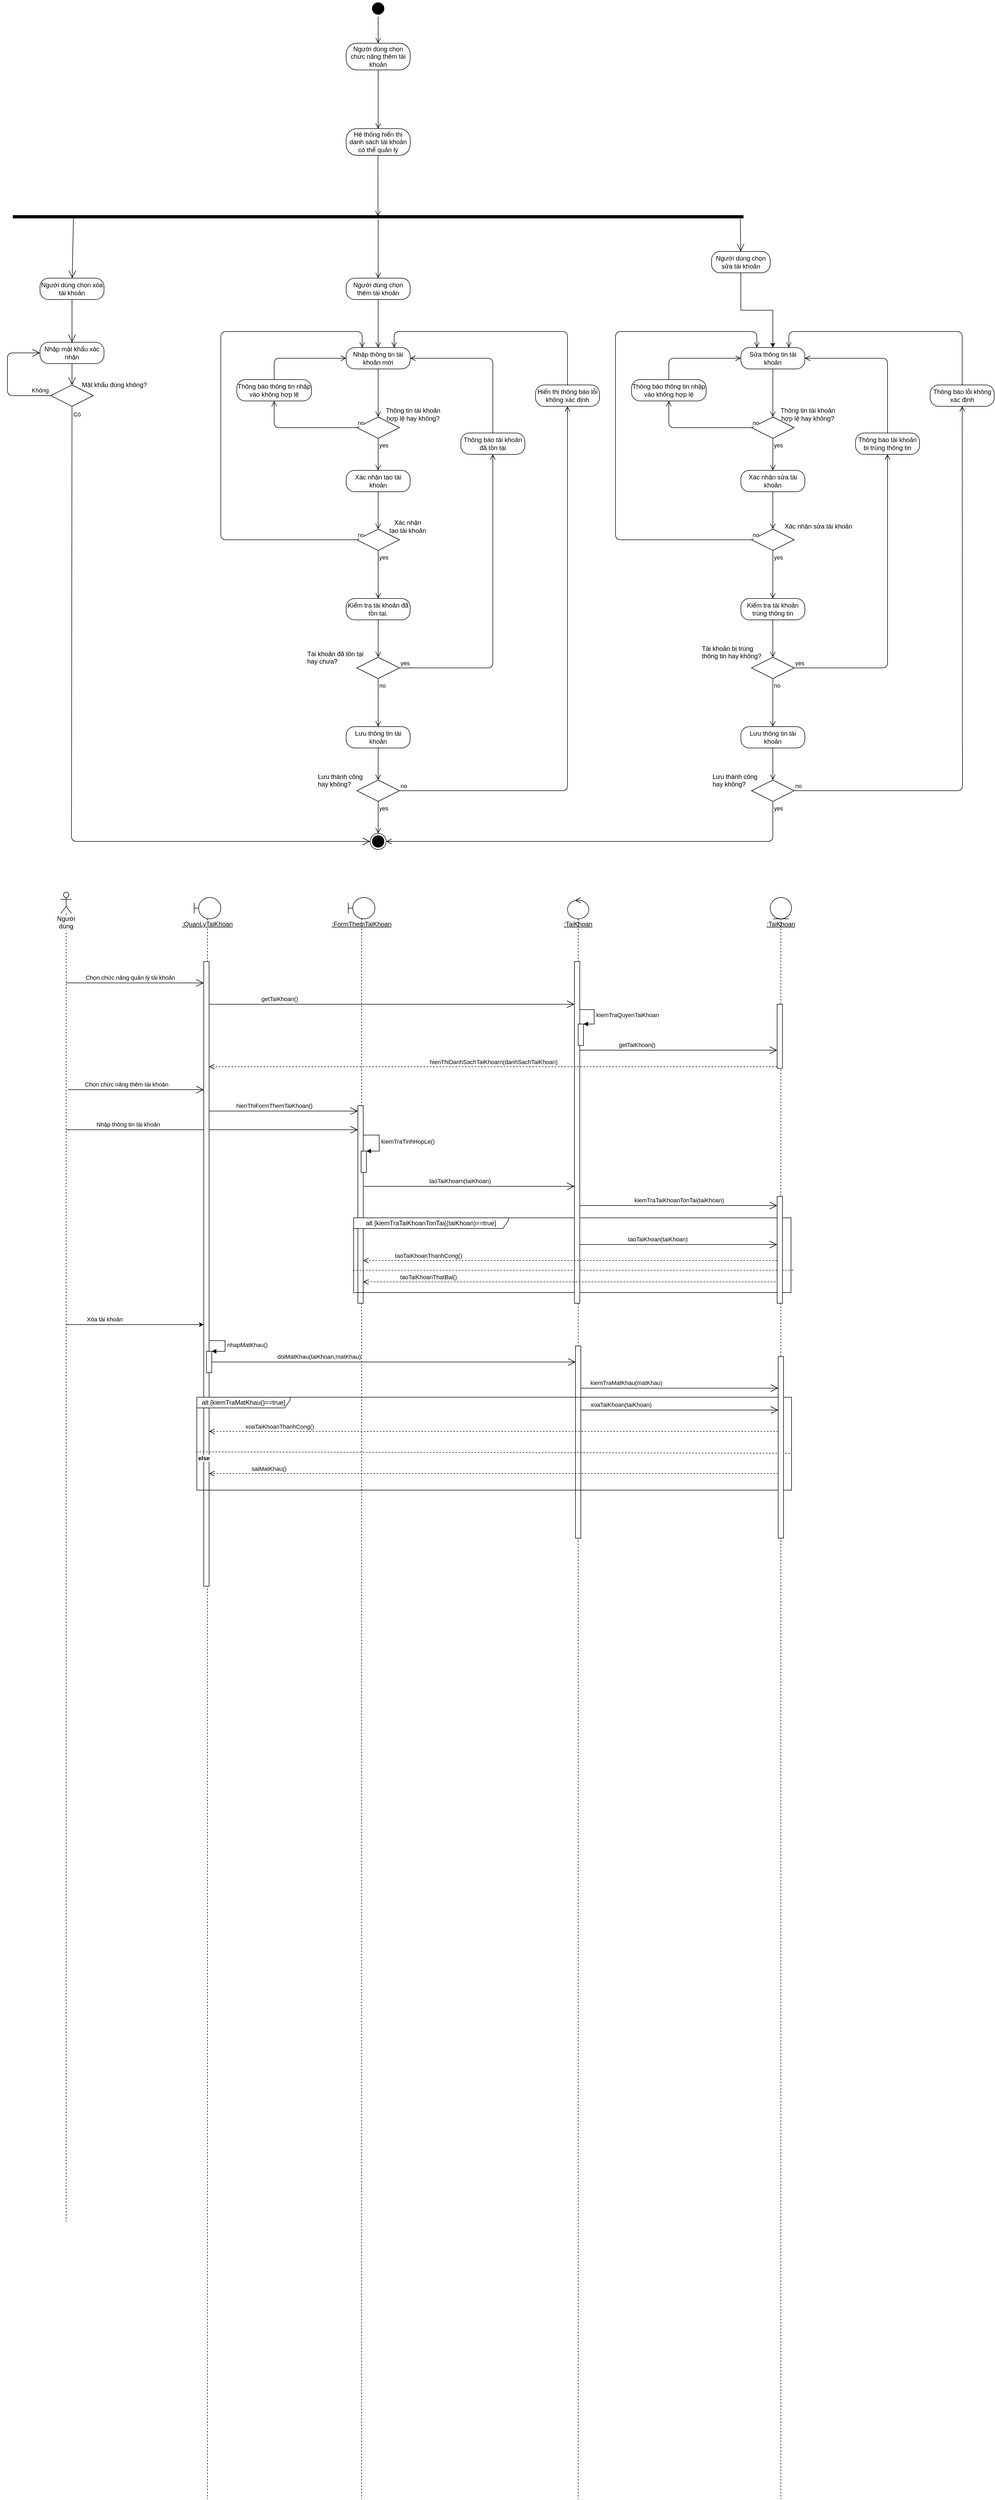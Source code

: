 <mxfile version="13.10.4" type="github">
  <diagram id="-hHKwc8TE8wEk4itMou8" name="Page-1">
    <mxGraphModel dx="1635" dy="1585" grid="1" gridSize="10" guides="1" tooltips="1" connect="1" arrows="1" fold="1" page="1" pageScale="1" pageWidth="850" pageHeight="1100" math="0" shadow="0">
      <root>
        <mxCell id="0" />
        <mxCell id="1" parent="0" />
        <mxCell id="u_T7zBw5QUFRuD9IZm7b-1" value="" style="ellipse;html=1;shape=startState;fillColor=#000000;" parent="1" vertex="1">
          <mxGeometry x="390" y="-320" width="30" height="30" as="geometry" />
        </mxCell>
        <mxCell id="u_T7zBw5QUFRuD9IZm7b-2" value="" style="edgeStyle=orthogonalEdgeStyle;html=1;verticalAlign=bottom;endArrow=open;endSize=8;" parent="1" source="u_T7zBw5QUFRuD9IZm7b-1" target="5rHqjwmyy4KX3sY3IAd5-3" edge="1">
          <mxGeometry relative="1" as="geometry">
            <mxPoint x="410" y="-30" as="targetPoint" />
          </mxGeometry>
        </mxCell>
        <mxCell id="u_T7zBw5QUFRuD9IZm7b-3" value="Người dùng chọn thêm tài khoản" style="rounded=1;whiteSpace=wrap;html=1;arcSize=40;fontColor=#000000;fillColor=#FFFFFF;" parent="1" vertex="1">
          <mxGeometry x="345" y="200" width="120" height="40" as="geometry" />
        </mxCell>
        <mxCell id="u_T7zBw5QUFRuD9IZm7b-4" value="" style="edgeStyle=orthogonalEdgeStyle;html=1;verticalAlign=bottom;endArrow=open;endSize=8;" parent="1" source="u_T7zBw5QUFRuD9IZm7b-3" target="u_T7zBw5QUFRuD9IZm7b-7" edge="1">
          <mxGeometry relative="1" as="geometry">
            <mxPoint x="405" y="210" as="targetPoint" />
          </mxGeometry>
        </mxCell>
        <mxCell id="u_T7zBw5QUFRuD9IZm7b-7" value="Nhập thông tin tài khoản mới" style="rounded=1;whiteSpace=wrap;html=1;arcSize=40;fontColor=#000000;fillColor=#FFFFFF;" parent="1" vertex="1">
          <mxGeometry x="345" y="330" width="120" height="40" as="geometry" />
        </mxCell>
        <mxCell id="u_T7zBw5QUFRuD9IZm7b-8" value="" style="edgeStyle=orthogonalEdgeStyle;html=1;verticalAlign=bottom;endArrow=open;endSize=8;entryX=0.5;entryY=0;entryDx=0;entryDy=0;" parent="1" source="u_T7zBw5QUFRuD9IZm7b-7" target="u_T7zBw5QUFRuD9IZm7b-9" edge="1">
          <mxGeometry relative="1" as="geometry">
            <mxPoint x="405" y="440" as="targetPoint" />
          </mxGeometry>
        </mxCell>
        <mxCell id="u_T7zBw5QUFRuD9IZm7b-9" value="" style="rhombus;whiteSpace=wrap;html=1;fillColor=#FFFFFF;" parent="1" vertex="1">
          <mxGeometry x="365" y="460" width="80" height="40" as="geometry" />
        </mxCell>
        <mxCell id="u_T7zBw5QUFRuD9IZm7b-10" value="no" style="edgeStyle=orthogonalEdgeStyle;html=1;align=left;verticalAlign=bottom;endArrow=open;endSize=8;entryX=0.5;entryY=1;entryDx=0;entryDy=0;" parent="1" source="u_T7zBw5QUFRuD9IZm7b-9" target="u_T7zBw5QUFRuD9IZm7b-13" edge="1">
          <mxGeometry x="-1" relative="1" as="geometry">
            <mxPoint x="200" y="460" as="targetPoint" />
            <mxPoint x="340" y="480" as="sourcePoint" />
          </mxGeometry>
        </mxCell>
        <mxCell id="u_T7zBw5QUFRuD9IZm7b-11" value="yes" style="edgeStyle=orthogonalEdgeStyle;html=1;align=left;verticalAlign=top;endArrow=open;endSize=8;" parent="1" source="u_T7zBw5QUFRuD9IZm7b-9" target="u_T7zBw5QUFRuD9IZm7b-35" edge="1">
          <mxGeometry x="-1" relative="1" as="geometry">
            <mxPoint x="405" y="580" as="targetPoint" />
          </mxGeometry>
        </mxCell>
        <mxCell id="u_T7zBw5QUFRuD9IZm7b-13" value="Thông báo thông tin nhập vào không hợp lệ" style="rounded=1;whiteSpace=wrap;html=1;arcSize=40;fontColor=#000000;fillColor=#FFFFFF;" parent="1" vertex="1">
          <mxGeometry x="140" y="390" width="140" height="40" as="geometry" />
        </mxCell>
        <mxCell id="u_T7zBw5QUFRuD9IZm7b-14" value="" style="edgeStyle=orthogonalEdgeStyle;html=1;verticalAlign=bottom;endArrow=open;endSize=8;entryX=0;entryY=0.5;entryDx=0;entryDy=0;exitX=0.5;exitY=0;exitDx=0;exitDy=0;" parent="1" source="u_T7zBw5QUFRuD9IZm7b-13" target="u_T7zBw5QUFRuD9IZm7b-7" edge="1">
          <mxGeometry relative="1" as="geometry">
            <mxPoint x="180" y="430" as="targetPoint" />
            <Array as="points">
              <mxPoint x="210" y="350" />
            </Array>
          </mxGeometry>
        </mxCell>
        <mxCell id="u_T7zBw5QUFRuD9IZm7b-18" value="Kiểm tra tài khoản đã tồn tại." style="rounded=1;whiteSpace=wrap;html=1;arcSize=40;fontColor=#000000;fillColor=#FFFFFF;" parent="1" vertex="1">
          <mxGeometry x="345" y="800" width="120" height="40" as="geometry" />
        </mxCell>
        <mxCell id="u_T7zBw5QUFRuD9IZm7b-19" value="" style="edgeStyle=orthogonalEdgeStyle;html=1;verticalAlign=bottom;endArrow=open;endSize=8;" parent="1" source="u_T7zBw5QUFRuD9IZm7b-18" target="u_T7zBw5QUFRuD9IZm7b-20" edge="1">
          <mxGeometry relative="1" as="geometry">
            <mxPoint x="405" y="930" as="targetPoint" />
          </mxGeometry>
        </mxCell>
        <mxCell id="u_T7zBw5QUFRuD9IZm7b-20" value="" style="rhombus;whiteSpace=wrap;html=1;fillColor=#FFFFFF;" parent="1" vertex="1">
          <mxGeometry x="365" y="910" width="80" height="40" as="geometry" />
        </mxCell>
        <mxCell id="u_T7zBw5QUFRuD9IZm7b-21" value="yes" style="edgeStyle=orthogonalEdgeStyle;html=1;align=left;verticalAlign=bottom;endArrow=open;endSize=8;" parent="1" source="u_T7zBw5QUFRuD9IZm7b-20" target="u_T7zBw5QUFRuD9IZm7b-24" edge="1">
          <mxGeometry x="-1" relative="1" as="geometry">
            <mxPoint x="640" y="480" as="targetPoint" />
          </mxGeometry>
        </mxCell>
        <mxCell id="u_T7zBw5QUFRuD9IZm7b-22" value="no" style="edgeStyle=orthogonalEdgeStyle;html=1;align=left;verticalAlign=top;endArrow=open;endSize=8;" parent="1" source="u_T7zBw5QUFRuD9IZm7b-20" target="u_T7zBw5QUFRuD9IZm7b-26" edge="1">
          <mxGeometry x="-1" relative="1" as="geometry">
            <mxPoint x="405" y="1070" as="targetPoint" />
          </mxGeometry>
        </mxCell>
        <mxCell id="u_T7zBw5QUFRuD9IZm7b-24" value="Thông báo tài khoản đã tồn tại" style="rounded=1;whiteSpace=wrap;html=1;arcSize=40;fontColor=#000000;fillColor=#FFFFFF;" parent="1" vertex="1">
          <mxGeometry x="560" y="490" width="120" height="40" as="geometry" />
        </mxCell>
        <mxCell id="u_T7zBw5QUFRuD9IZm7b-25" value="" style="edgeStyle=orthogonalEdgeStyle;html=1;verticalAlign=bottom;endArrow=open;endSize=8;entryX=1;entryY=0.5;entryDx=0;entryDy=0;" parent="1" source="u_T7zBw5QUFRuD9IZm7b-24" target="u_T7zBw5QUFRuD9IZm7b-7" edge="1">
          <mxGeometry relative="1" as="geometry">
            <mxPoint x="660" y="470" as="targetPoint" />
            <Array as="points">
              <mxPoint x="620" y="350" />
            </Array>
          </mxGeometry>
        </mxCell>
        <mxCell id="u_T7zBw5QUFRuD9IZm7b-26" value="Lưu thông tin tài khoản" style="rounded=1;whiteSpace=wrap;html=1;arcSize=40;fontColor=#000000;fillColor=#FFFFFF;" parent="1" vertex="1">
          <mxGeometry x="345" y="1040" width="120" height="40" as="geometry" />
        </mxCell>
        <mxCell id="u_T7zBw5QUFRuD9IZm7b-27" value="" style="edgeStyle=orthogonalEdgeStyle;html=1;verticalAlign=bottom;endArrow=open;endSize=8;entryX=0.5;entryY=0;entryDx=0;entryDy=0;" parent="1" source="u_T7zBw5QUFRuD9IZm7b-26" target="u_T7zBw5QUFRuD9IZm7b-28" edge="1">
          <mxGeometry relative="1" as="geometry">
            <mxPoint x="405" y="1120" as="targetPoint" />
          </mxGeometry>
        </mxCell>
        <mxCell id="u_T7zBw5QUFRuD9IZm7b-28" value="" style="rhombus;whiteSpace=wrap;html=1;fillColor=#FFFFFF;" parent="1" vertex="1">
          <mxGeometry x="365" y="1140" width="80" height="40" as="geometry" />
        </mxCell>
        <mxCell id="u_T7zBw5QUFRuD9IZm7b-29" value="no" style="edgeStyle=orthogonalEdgeStyle;html=1;align=left;verticalAlign=bottom;endArrow=open;endSize=8;entryX=0.5;entryY=1;entryDx=0;entryDy=0;" parent="1" source="u_T7zBw5QUFRuD9IZm7b-28" target="u_T7zBw5QUFRuD9IZm7b-32" edge="1">
          <mxGeometry x="-1" relative="1" as="geometry">
            <mxPoint x="720" y="460" as="targetPoint" />
          </mxGeometry>
        </mxCell>
        <mxCell id="u_T7zBw5QUFRuD9IZm7b-30" value="yes" style="edgeStyle=orthogonalEdgeStyle;html=1;align=left;verticalAlign=top;endArrow=open;endSize=8;" parent="1" source="u_T7zBw5QUFRuD9IZm7b-28" target="u_T7zBw5QUFRuD9IZm7b-34" edge="1">
          <mxGeometry x="-1" relative="1" as="geometry">
            <mxPoint x="405" y="1250" as="targetPoint" />
          </mxGeometry>
        </mxCell>
        <mxCell id="u_T7zBw5QUFRuD9IZm7b-32" value="Hiển thị thông báo lỗi không xác định" style="rounded=1;whiteSpace=wrap;html=1;arcSize=40;fontColor=#000000;fillColor=#FFFFFF;" parent="1" vertex="1">
          <mxGeometry x="700" y="400" width="120" height="40" as="geometry" />
        </mxCell>
        <mxCell id="u_T7zBw5QUFRuD9IZm7b-33" value="" style="edgeStyle=orthogonalEdgeStyle;html=1;verticalAlign=bottom;endArrow=open;endSize=8;entryX=0.75;entryY=0;entryDx=0;entryDy=0;exitX=0.5;exitY=0;exitDx=0;exitDy=0;" parent="1" source="u_T7zBw5QUFRuD9IZm7b-32" target="u_T7zBw5QUFRuD9IZm7b-7" edge="1">
          <mxGeometry relative="1" as="geometry">
            <mxPoint x="740" y="190" as="targetPoint" />
            <Array as="points">
              <mxPoint x="760" y="300" />
              <mxPoint x="435" y="300" />
            </Array>
          </mxGeometry>
        </mxCell>
        <mxCell id="u_T7zBw5QUFRuD9IZm7b-34" value="" style="ellipse;html=1;shape=endState;fillColor=#000000;" parent="1" vertex="1">
          <mxGeometry x="390" y="1240" width="30" height="30" as="geometry" />
        </mxCell>
        <mxCell id="u_T7zBw5QUFRuD9IZm7b-35" value="Xác nhận tạo tài khoản" style="rounded=1;whiteSpace=wrap;html=1;arcSize=40;fontColor=#000000;fillColor=#FFFFFF;" parent="1" vertex="1">
          <mxGeometry x="345" y="560" width="120" height="40" as="geometry" />
        </mxCell>
        <mxCell id="u_T7zBw5QUFRuD9IZm7b-36" value="" style="edgeStyle=orthogonalEdgeStyle;html=1;verticalAlign=bottom;endArrow=open;endSize=8;entryX=0.5;entryY=0;entryDx=0;entryDy=0;" parent="1" source="u_T7zBw5QUFRuD9IZm7b-35" target="u_T7zBw5QUFRuD9IZm7b-37" edge="1">
          <mxGeometry relative="1" as="geometry">
            <mxPoint x="405" y="640" as="targetPoint" />
          </mxGeometry>
        </mxCell>
        <mxCell id="u_T7zBw5QUFRuD9IZm7b-37" value="" style="rhombus;whiteSpace=wrap;html=1;fillColor=#FFFFFF;" parent="1" vertex="1">
          <mxGeometry x="365" y="670" width="80" height="40" as="geometry" />
        </mxCell>
        <mxCell id="u_T7zBw5QUFRuD9IZm7b-38" value="no" style="edgeStyle=orthogonalEdgeStyle;html=1;align=left;verticalAlign=bottom;endArrow=open;endSize=8;entryX=0.25;entryY=0;entryDx=0;entryDy=0;" parent="1" source="u_T7zBw5QUFRuD9IZm7b-37" target="u_T7zBw5QUFRuD9IZm7b-7" edge="1">
          <mxGeometry x="-1" relative="1" as="geometry">
            <mxPoint x="130" y="300" as="targetPoint" />
            <Array as="points">
              <mxPoint x="110" y="690" />
              <mxPoint x="110" y="300" />
              <mxPoint x="375" y="300" />
            </Array>
          </mxGeometry>
        </mxCell>
        <mxCell id="u_T7zBw5QUFRuD9IZm7b-39" value="yes" style="edgeStyle=orthogonalEdgeStyle;html=1;align=left;verticalAlign=top;endArrow=open;endSize=8;entryX=0.5;entryY=0;entryDx=0;entryDy=0;" parent="1" source="u_T7zBw5QUFRuD9IZm7b-37" target="u_T7zBw5QUFRuD9IZm7b-18" edge="1">
          <mxGeometry x="-1" relative="1" as="geometry">
            <mxPoint x="385" y="770" as="targetPoint" />
          </mxGeometry>
        </mxCell>
        <mxCell id="bdNDSrImDq5o_G4RIrDo-1" value="Người dùng" style="shape=umlLifeline;participant=umlActor;perimeter=lifelinePerimeter;whiteSpace=wrap;html=1;container=1;collapsible=0;recursiveResize=0;verticalAlign=top;spacingTop=36;outlineConnect=0;labelBackgroundColor=#ffffff;size=40;" parent="1" vertex="1">
          <mxGeometry x="-190" y="1350" width="20" height="2490" as="geometry" />
        </mxCell>
        <mxCell id="bdNDSrImDq5o_G4RIrDo-2" value="&lt;span&gt;:FormThemTaiKhoan&lt;/span&gt;" style="shape=umlLifeline;participant=umlBoundary;perimeter=lifelinePerimeter;whiteSpace=wrap;html=1;container=1;collapsible=0;recursiveResize=0;verticalAlign=top;spacingTop=36;outlineConnect=0;fontStyle=4" parent="1" vertex="1">
          <mxGeometry x="349" y="1360" width="50" height="3000" as="geometry" />
        </mxCell>
        <mxCell id="bdNDSrImDq5o_G4RIrDo-7" value="" style="html=1;points=[];perimeter=orthogonalPerimeter;labelBackgroundColor=#ffffff;" parent="bdNDSrImDq5o_G4RIrDo-2" vertex="1">
          <mxGeometry x="18" y="390" width="10" height="370" as="geometry" />
        </mxCell>
        <mxCell id="bdNDSrImDq5o_G4RIrDo-16" value="" style="html=1;points=[];perimeter=orthogonalPerimeter;labelBackgroundColor=#ffffff;" parent="bdNDSrImDq5o_G4RIrDo-2" vertex="1">
          <mxGeometry x="24" y="475" width="10" height="40" as="geometry" />
        </mxCell>
        <mxCell id="bdNDSrImDq5o_G4RIrDo-17" value="kiemTraTinhHopLe()" style="edgeStyle=orthogonalEdgeStyle;html=1;align=left;spacingLeft=2;endArrow=block;rounded=0;entryX=1;entryY=0;" parent="bdNDSrImDq5o_G4RIrDo-2" source="bdNDSrImDq5o_G4RIrDo-7" target="bdNDSrImDq5o_G4RIrDo-16" edge="1">
          <mxGeometry relative="1" as="geometry">
            <mxPoint x="27" y="545" as="sourcePoint" />
            <Array as="points">
              <mxPoint x="58" y="445" />
              <mxPoint x="58" y="475" />
            </Array>
          </mxGeometry>
        </mxCell>
        <mxCell id="5rHqjwmyy4KX3sY3IAd5-74" value="alt [kiemTraTaiKhoanTonTai((taiKhoan)==true]" style="shape=umlFrame;whiteSpace=wrap;html=1;labelBackgroundColor=#ffffff;strokeColor=#000000;fillColor=#FFFFFF;width=290;height=20;" vertex="1" parent="bdNDSrImDq5o_G4RIrDo-2">
          <mxGeometry x="10" y="600" width="820" height="140" as="geometry" />
        </mxCell>
        <mxCell id="5rHqjwmyy4KX3sY3IAd5-75" value="" style="endArrow=none;dashed=1;html=1;strokeColor=#000000;exitX=-0.001;exitY=0.702;exitDx=0;exitDy=0;exitPerimeter=0;entryX=1.007;entryY=0.702;entryDx=0;entryDy=0;entryPerimeter=0;" edge="1" parent="bdNDSrImDq5o_G4RIrDo-2" source="5rHqjwmyy4KX3sY3IAd5-74" target="5rHqjwmyy4KX3sY3IAd5-74">
          <mxGeometry width="50" height="50" relative="1" as="geometry">
            <mxPoint x="160" y="840" as="sourcePoint" />
            <mxPoint x="210" y="790" as="targetPoint" />
          </mxGeometry>
        </mxCell>
        <mxCell id="bdNDSrImDq5o_G4RIrDo-3" value="&lt;u&gt;:TaiKhoan&lt;/u&gt;" style="shape=umlLifeline;participant=umlControl;perimeter=lifelinePerimeter;whiteSpace=wrap;html=1;container=1;collapsible=0;recursiveResize=0;verticalAlign=top;spacingTop=36;outlineConnect=0;" parent="1" vertex="1">
          <mxGeometry x="760" y="1360" width="40" height="3000" as="geometry" />
        </mxCell>
        <mxCell id="bdNDSrImDq5o_G4RIrDo-8" value="" style="html=1;points=[];perimeter=orthogonalPerimeter;labelBackgroundColor=#ffffff;" parent="bdNDSrImDq5o_G4RIrDo-3" vertex="1">
          <mxGeometry x="13" y="120" width="10" height="640" as="geometry" />
        </mxCell>
        <mxCell id="5rHqjwmyy4KX3sY3IAd5-86" value="" style="html=1;points=[];perimeter=orthogonalPerimeter;labelBackgroundColor=#ffffff;strokeColor=#000000;fillColor=#FFFFFF;" vertex="1" parent="bdNDSrImDq5o_G4RIrDo-3">
          <mxGeometry x="15" y="840" width="10" height="360" as="geometry" />
        </mxCell>
        <mxCell id="bdNDSrImDq5o_G4RIrDo-4" value="&lt;u&gt;:TaiKhoan&lt;/u&gt;" style="shape=umlLifeline;participant=umlEntity;perimeter=lifelinePerimeter;whiteSpace=wrap;html=1;container=1;collapsible=0;recursiveResize=0;verticalAlign=top;spacingTop=36;outlineConnect=0;" parent="1" vertex="1">
          <mxGeometry x="1140" y="1360" width="40" height="3000" as="geometry" />
        </mxCell>
        <mxCell id="bdNDSrImDq5o_G4RIrDo-9" value="" style="html=1;points=[];perimeter=orthogonalPerimeter;labelBackgroundColor=#ffffff;" parent="bdNDSrImDq5o_G4RIrDo-4" vertex="1">
          <mxGeometry x="13" y="560" width="10" height="200" as="geometry" />
        </mxCell>
        <mxCell id="5rHqjwmyy4KX3sY3IAd5-62" value="" style="html=1;points=[];perimeter=orthogonalPerimeter;labelBackgroundColor=#ffffff;strokeColor=#000000;fillColor=#FFFFFF;" vertex="1" parent="bdNDSrImDq5o_G4RIrDo-4">
          <mxGeometry x="13" y="200" width="10" height="120" as="geometry" />
        </mxCell>
        <mxCell id="bdNDSrImDq5o_G4RIrDo-5" value="" style="endArrow=open;endFill=1;endSize=12;html=1;" parent="1" edge="1">
          <mxGeometry width="160" relative="1" as="geometry">
            <mxPoint x="-177" y="1720" as="sourcePoint" />
            <mxPoint x="78" y="1720" as="targetPoint" />
            <Array as="points" />
          </mxGeometry>
        </mxCell>
        <mxCell id="bdNDSrImDq5o_G4RIrDo-10" value="Chọn chức năng thêm tài khoản" style="edgeLabel;html=1;align=center;verticalAlign=middle;resizable=0;points=[];" parent="bdNDSrImDq5o_G4RIrDo-5" vertex="1" connectable="0">
          <mxGeometry x="-0.157" y="-2" relative="1" as="geometry">
            <mxPoint x="2" y="-12" as="offset" />
          </mxGeometry>
        </mxCell>
        <mxCell id="bdNDSrImDq5o_G4RIrDo-14" value="" style="endArrow=open;endFill=1;endSize=12;html=1;" parent="1" target="bdNDSrImDq5o_G4RIrDo-7" edge="1">
          <mxGeometry width="160" relative="1" as="geometry">
            <mxPoint x="-180" y="1795" as="sourcePoint" />
            <mxPoint x="278" y="1865" as="targetPoint" />
            <Array as="points">
              <mxPoint x="228" y="1795" />
            </Array>
          </mxGeometry>
        </mxCell>
        <mxCell id="bdNDSrImDq5o_G4RIrDo-15" value="Nhập thông tin tài khoản" style="edgeLabel;html=1;align=center;verticalAlign=middle;resizable=0;points=[];" parent="bdNDSrImDq5o_G4RIrDo-14" vertex="1" connectable="0">
          <mxGeometry x="-0.206" y="-1" relative="1" as="geometry">
            <mxPoint x="-101" y="-11" as="offset" />
          </mxGeometry>
        </mxCell>
        <mxCell id="bdNDSrImDq5o_G4RIrDo-20" value="" style="endArrow=open;endFill=1;endSize=12;html=1;" parent="1" edge="1">
          <mxGeometry width="160" relative="1" as="geometry">
            <mxPoint x="378" y="1901" as="sourcePoint" />
            <mxPoint x="773" y="1901" as="targetPoint" />
            <Array as="points">
              <mxPoint x="568" y="1901" />
            </Array>
          </mxGeometry>
        </mxCell>
        <mxCell id="bdNDSrImDq5o_G4RIrDo-21" value="taoTaiKhoarn(taiKhoan)" style="edgeLabel;html=1;align=center;verticalAlign=middle;resizable=0;points=[];" parent="bdNDSrImDq5o_G4RIrDo-20" vertex="1" connectable="0">
          <mxGeometry x="-0.281" y="-2" relative="1" as="geometry">
            <mxPoint x="38" y="-12" as="offset" />
          </mxGeometry>
        </mxCell>
        <mxCell id="bdNDSrImDq5o_G4RIrDo-22" value="" style="endArrow=open;endFill=1;endSize=12;html=1;" parent="1" edge="1">
          <mxGeometry width="160" relative="1" as="geometry">
            <mxPoint x="783" y="1937" as="sourcePoint" />
            <mxPoint x="1153" y="1937" as="targetPoint" />
            <Array as="points">
              <mxPoint x="958" y="1937" />
            </Array>
          </mxGeometry>
        </mxCell>
        <mxCell id="bdNDSrImDq5o_G4RIrDo-23" value="kiemTraTaiKhoanTonTai(taiKhoan)" style="edgeLabel;html=1;align=center;verticalAlign=middle;resizable=0;points=[];" parent="bdNDSrImDq5o_G4RIrDo-22" vertex="1" connectable="0">
          <mxGeometry x="-0.407" y="-1" relative="1" as="geometry">
            <mxPoint x="76" y="-10.96" as="offset" />
          </mxGeometry>
        </mxCell>
        <mxCell id="nyzFrp30SZgXQbe49sfa-3" value="Thông tin tài khoản&lt;br&gt;hợp lệ hay không?" style="text;html=1;align=center;verticalAlign=middle;resizable=0;points=[];autosize=1;" parent="1" vertex="1">
          <mxGeometry x="410" y="440" width="120" height="30" as="geometry" />
        </mxCell>
        <mxCell id="nyzFrp30SZgXQbe49sfa-4" value="Xác nhận&lt;br&gt;tạo tài khoản" style="text;html=1;align=center;verticalAlign=middle;resizable=0;points=[];autosize=1;" parent="1" vertex="1">
          <mxGeometry x="420" y="650" width="80" height="30" as="geometry" />
        </mxCell>
        <mxCell id="nyzFrp30SZgXQbe49sfa-5" value="&lt;span style=&quot;color: rgb(0, 0, 0); font-family: helvetica; font-size: 12px; font-style: normal; font-weight: 400; letter-spacing: normal; text-align: center; text-indent: 0px; text-transform: none; word-spacing: 0px; background-color: rgb(248, 249, 250); display: inline; float: none;&quot;&gt;Tài khoản đã tồn tại&lt;/span&gt;&lt;br style=&quot;color: rgb(0, 0, 0); font-family: helvetica; font-size: 12px; font-style: normal; font-weight: 400; letter-spacing: normal; text-align: center; text-indent: 0px; text-transform: none; word-spacing: 0px; background-color: rgb(248, 249, 250);&quot;&gt;&lt;span style=&quot;color: rgb(0, 0, 0); font-family: helvetica; font-size: 12px; font-style: normal; font-weight: 400; letter-spacing: normal; text-align: center; text-indent: 0px; text-transform: none; word-spacing: 0px; background-color: rgb(248, 249, 250); display: inline; float: none;&quot;&gt;hay chưa?&lt;/span&gt;" style="text;whiteSpace=wrap;html=1;" parent="1" vertex="1">
          <mxGeometry x="270" y="890" width="130" height="40" as="geometry" />
        </mxCell>
        <mxCell id="nyzFrp30SZgXQbe49sfa-6" value="&lt;span style=&quot;color: rgb(0, 0, 0); font-family: helvetica; font-size: 12px; font-style: normal; font-weight: 400; letter-spacing: normal; text-align: center; text-indent: 0px; text-transform: none; word-spacing: 0px; background-color: rgb(248, 249, 250); display: inline; float: none;&quot;&gt;Lưu thành công&lt;/span&gt;&lt;br style=&quot;color: rgb(0, 0, 0); font-family: helvetica; font-size: 12px; font-style: normal; font-weight: 400; letter-spacing: normal; text-align: center; text-indent: 0px; text-transform: none; word-spacing: 0px; background-color: rgb(248, 249, 250);&quot;&gt;&lt;span style=&quot;color: rgb(0, 0, 0); font-family: helvetica; font-size: 12px; font-style: normal; font-weight: 400; letter-spacing: normal; text-align: center; text-indent: 0px; text-transform: none; word-spacing: 0px; background-color: rgb(248, 249, 250); display: inline; float: none;&quot;&gt;hay không?&lt;/span&gt;" style="text;whiteSpace=wrap;html=1;" parent="1" vertex="1">
          <mxGeometry x="290" y="1120" width="110" height="40" as="geometry" />
        </mxCell>
        <mxCell id="5rHqjwmyy4KX3sY3IAd5-1" value="" style="shape=line;html=1;strokeWidth=6;" vertex="1" parent="1">
          <mxGeometry x="-280" y="80" width="1370" height="10" as="geometry" />
        </mxCell>
        <mxCell id="5rHqjwmyy4KX3sY3IAd5-2" value="" style="edgeStyle=orthogonalEdgeStyle;html=1;verticalAlign=bottom;endArrow=open;endSize=8;" edge="1" source="5rHqjwmyy4KX3sY3IAd5-1" parent="1" target="u_T7zBw5QUFRuD9IZm7b-3">
          <mxGeometry relative="1" as="geometry">
            <mxPoint x="405" y="160" as="targetPoint" />
          </mxGeometry>
        </mxCell>
        <mxCell id="5rHqjwmyy4KX3sY3IAd5-3" value="Người dùng chọn chức năng thêm tài khoản" style="rounded=1;whiteSpace=wrap;html=1;arcSize=40;fontColor=#000000;fillColor=#FFFFFF;" vertex="1" parent="1">
          <mxGeometry x="345" y="-240" width="120" height="50" as="geometry" />
        </mxCell>
        <mxCell id="5rHqjwmyy4KX3sY3IAd5-4" value="" style="edgeStyle=orthogonalEdgeStyle;html=1;verticalAlign=bottom;endArrow=open;endSize=8;entryX=0.5;entryY=0;entryDx=0;entryDy=0;" edge="1" source="5rHqjwmyy4KX3sY3IAd5-3" parent="1" target="5rHqjwmyy4KX3sY3IAd5-5">
          <mxGeometry relative="1" as="geometry">
            <mxPoint x="550" y="-50" as="targetPoint" />
          </mxGeometry>
        </mxCell>
        <mxCell id="5rHqjwmyy4KX3sY3IAd5-5" value="Hệ thống hiển thị danh sách tài khoản có thể quản lý" style="rounded=1;whiteSpace=wrap;html=1;arcSize=40;fontColor=#000000;fillColor=#FFFFFF;" vertex="1" parent="1">
          <mxGeometry x="345" y="-80" width="120" height="50" as="geometry" />
        </mxCell>
        <mxCell id="5rHqjwmyy4KX3sY3IAd5-6" value="" style="edgeStyle=orthogonalEdgeStyle;html=1;verticalAlign=bottom;endArrow=open;endSize=8;exitX=0.5;exitY=1;exitDx=0;exitDy=0;entryX=0.499;entryY=0.4;entryDx=0;entryDy=0;entryPerimeter=0;" edge="1" parent="1">
          <mxGeometry relative="1" as="geometry">
            <mxPoint x="404.63" y="84" as="targetPoint" />
            <mxPoint x="406" y="-30" as="sourcePoint" />
            <Array as="points">
              <mxPoint x="405" y="-30" />
            </Array>
          </mxGeometry>
        </mxCell>
        <mxCell id="5rHqjwmyy4KX3sY3IAd5-40" style="edgeStyle=orthogonalEdgeStyle;rounded=0;orthogonalLoop=1;jettySize=auto;html=1;strokeColor=#000000;" edge="1" parent="1" source="5rHqjwmyy4KX3sY3IAd5-7" target="5rHqjwmyy4KX3sY3IAd5-9">
          <mxGeometry relative="1" as="geometry" />
        </mxCell>
        <mxCell id="5rHqjwmyy4KX3sY3IAd5-7" value="Người dùng chọn sửa tài khoản" style="rounded=1;whiteSpace=wrap;html=1;arcSize=40;fontColor=#000000;fillColor=#FFFFFF;" vertex="1" parent="1">
          <mxGeometry x="1030" y="150" width="110" height="40" as="geometry" />
        </mxCell>
        <mxCell id="5rHqjwmyy4KX3sY3IAd5-8" value="" style="endArrow=open;endFill=1;endSize=12;html=1;strokeColor=#000000;" edge="1" parent="1" target="5rHqjwmyy4KX3sY3IAd5-7">
          <mxGeometry width="160" relative="1" as="geometry">
            <mxPoint x="1084" y="89" as="sourcePoint" />
            <mxPoint x="1280" y="340" as="targetPoint" />
          </mxGeometry>
        </mxCell>
        <mxCell id="5rHqjwmyy4KX3sY3IAd5-9" value="Sửa thông tin tài khoản" style="rounded=1;whiteSpace=wrap;html=1;arcSize=40;fontColor=#000000;fillColor=#FFFFFF;" vertex="1" parent="1">
          <mxGeometry x="1085" y="330" width="120" height="40" as="geometry" />
        </mxCell>
        <mxCell id="5rHqjwmyy4KX3sY3IAd5-10" value="" style="edgeStyle=orthogonalEdgeStyle;html=1;verticalAlign=bottom;endArrow=open;endSize=8;entryX=0.5;entryY=0;entryDx=0;entryDy=0;" edge="1" parent="1" source="5rHqjwmyy4KX3sY3IAd5-9" target="5rHqjwmyy4KX3sY3IAd5-11">
          <mxGeometry relative="1" as="geometry">
            <mxPoint x="1145" y="440" as="targetPoint" />
          </mxGeometry>
        </mxCell>
        <mxCell id="5rHqjwmyy4KX3sY3IAd5-11" value="" style="rhombus;whiteSpace=wrap;html=1;fillColor=#FFFFFF;" vertex="1" parent="1">
          <mxGeometry x="1105" y="460" width="80" height="40" as="geometry" />
        </mxCell>
        <mxCell id="5rHqjwmyy4KX3sY3IAd5-12" value="no" style="edgeStyle=orthogonalEdgeStyle;html=1;align=left;verticalAlign=bottom;endArrow=open;endSize=8;entryX=0.5;entryY=1;entryDx=0;entryDy=0;" edge="1" parent="1" source="5rHqjwmyy4KX3sY3IAd5-11" target="5rHqjwmyy4KX3sY3IAd5-14">
          <mxGeometry x="-1" relative="1" as="geometry">
            <mxPoint x="940" y="460" as="targetPoint" />
            <mxPoint x="1080" y="480" as="sourcePoint" />
          </mxGeometry>
        </mxCell>
        <mxCell id="5rHqjwmyy4KX3sY3IAd5-13" value="yes" style="edgeStyle=orthogonalEdgeStyle;html=1;align=left;verticalAlign=top;endArrow=open;endSize=8;" edge="1" parent="1" source="5rHqjwmyy4KX3sY3IAd5-11" target="5rHqjwmyy4KX3sY3IAd5-30">
          <mxGeometry x="-1" relative="1" as="geometry">
            <mxPoint x="1145" y="580" as="targetPoint" />
          </mxGeometry>
        </mxCell>
        <mxCell id="5rHqjwmyy4KX3sY3IAd5-14" value="Thông báo thông tin nhập vào không hợp lệ" style="rounded=1;whiteSpace=wrap;html=1;arcSize=40;fontColor=#000000;fillColor=#FFFFFF;" vertex="1" parent="1">
          <mxGeometry x="880" y="390" width="140" height="40" as="geometry" />
        </mxCell>
        <mxCell id="5rHqjwmyy4KX3sY3IAd5-15" value="" style="edgeStyle=orthogonalEdgeStyle;html=1;verticalAlign=bottom;endArrow=open;endSize=8;entryX=0;entryY=0.5;entryDx=0;entryDy=0;exitX=0.5;exitY=0;exitDx=0;exitDy=0;" edge="1" parent="1" source="5rHqjwmyy4KX3sY3IAd5-14" target="5rHqjwmyy4KX3sY3IAd5-9">
          <mxGeometry relative="1" as="geometry">
            <mxPoint x="920" y="430" as="targetPoint" />
            <Array as="points">
              <mxPoint x="950" y="350" />
            </Array>
          </mxGeometry>
        </mxCell>
        <mxCell id="5rHqjwmyy4KX3sY3IAd5-16" value="Kiểm tra tài khoản trùng thông tin" style="rounded=1;whiteSpace=wrap;html=1;arcSize=40;fontColor=#000000;fillColor=#FFFFFF;" vertex="1" parent="1">
          <mxGeometry x="1085" y="800" width="120" height="40" as="geometry" />
        </mxCell>
        <mxCell id="5rHqjwmyy4KX3sY3IAd5-17" value="" style="edgeStyle=orthogonalEdgeStyle;html=1;verticalAlign=bottom;endArrow=open;endSize=8;" edge="1" parent="1" source="5rHqjwmyy4KX3sY3IAd5-16" target="5rHqjwmyy4KX3sY3IAd5-18">
          <mxGeometry relative="1" as="geometry">
            <mxPoint x="1145" y="930" as="targetPoint" />
          </mxGeometry>
        </mxCell>
        <mxCell id="5rHqjwmyy4KX3sY3IAd5-18" value="" style="rhombus;whiteSpace=wrap;html=1;fillColor=#FFFFFF;" vertex="1" parent="1">
          <mxGeometry x="1105" y="910" width="80" height="40" as="geometry" />
        </mxCell>
        <mxCell id="5rHqjwmyy4KX3sY3IAd5-19" value="yes" style="edgeStyle=orthogonalEdgeStyle;html=1;align=left;verticalAlign=bottom;endArrow=open;endSize=8;" edge="1" parent="1" source="5rHqjwmyy4KX3sY3IAd5-18" target="5rHqjwmyy4KX3sY3IAd5-21">
          <mxGeometry x="-1" relative="1" as="geometry">
            <mxPoint x="1380" y="480" as="targetPoint" />
          </mxGeometry>
        </mxCell>
        <mxCell id="5rHqjwmyy4KX3sY3IAd5-20" value="no" style="edgeStyle=orthogonalEdgeStyle;html=1;align=left;verticalAlign=top;endArrow=open;endSize=8;" edge="1" parent="1" source="5rHqjwmyy4KX3sY3IAd5-18" target="5rHqjwmyy4KX3sY3IAd5-23">
          <mxGeometry x="-1" relative="1" as="geometry">
            <mxPoint x="1145" y="1070" as="targetPoint" />
          </mxGeometry>
        </mxCell>
        <mxCell id="5rHqjwmyy4KX3sY3IAd5-21" value="Thông báo tài khoản bi trùng thông tin" style="rounded=1;whiteSpace=wrap;html=1;arcSize=40;fontColor=#000000;fillColor=#FFFFFF;" vertex="1" parent="1">
          <mxGeometry x="1300" y="490" width="120" height="40" as="geometry" />
        </mxCell>
        <mxCell id="5rHqjwmyy4KX3sY3IAd5-22" value="" style="edgeStyle=orthogonalEdgeStyle;html=1;verticalAlign=bottom;endArrow=open;endSize=8;entryX=1;entryY=0.5;entryDx=0;entryDy=0;" edge="1" parent="1" source="5rHqjwmyy4KX3sY3IAd5-21" target="5rHqjwmyy4KX3sY3IAd5-9">
          <mxGeometry relative="1" as="geometry">
            <mxPoint x="1400" y="470" as="targetPoint" />
            <Array as="points">
              <mxPoint x="1360" y="350" />
            </Array>
          </mxGeometry>
        </mxCell>
        <mxCell id="5rHqjwmyy4KX3sY3IAd5-23" value="Lưu thông tin tài khoản" style="rounded=1;whiteSpace=wrap;html=1;arcSize=40;fontColor=#000000;fillColor=#FFFFFF;" vertex="1" parent="1">
          <mxGeometry x="1085" y="1040" width="120" height="40" as="geometry" />
        </mxCell>
        <mxCell id="5rHqjwmyy4KX3sY3IAd5-24" value="" style="edgeStyle=orthogonalEdgeStyle;html=1;verticalAlign=bottom;endArrow=open;endSize=8;entryX=0.5;entryY=0;entryDx=0;entryDy=0;" edge="1" parent="1" source="5rHqjwmyy4KX3sY3IAd5-23" target="5rHqjwmyy4KX3sY3IAd5-25">
          <mxGeometry relative="1" as="geometry">
            <mxPoint x="1145" y="1120" as="targetPoint" />
          </mxGeometry>
        </mxCell>
        <mxCell id="5rHqjwmyy4KX3sY3IAd5-25" value="" style="rhombus;whiteSpace=wrap;html=1;fillColor=#FFFFFF;" vertex="1" parent="1">
          <mxGeometry x="1105" y="1140" width="80" height="40" as="geometry" />
        </mxCell>
        <mxCell id="5rHqjwmyy4KX3sY3IAd5-26" value="no" style="edgeStyle=orthogonalEdgeStyle;html=1;align=left;verticalAlign=bottom;endArrow=open;endSize=8;entryX=0.5;entryY=1;entryDx=0;entryDy=0;" edge="1" parent="1" source="5rHqjwmyy4KX3sY3IAd5-25">
          <mxGeometry x="-1" relative="1" as="geometry">
            <mxPoint x="1500" y="440" as="targetPoint" />
          </mxGeometry>
        </mxCell>
        <mxCell id="5rHqjwmyy4KX3sY3IAd5-27" value="yes" style="edgeStyle=orthogonalEdgeStyle;html=1;align=left;verticalAlign=top;endArrow=open;endSize=8;" edge="1" parent="1" source="5rHqjwmyy4KX3sY3IAd5-25" target="u_T7zBw5QUFRuD9IZm7b-34">
          <mxGeometry x="-1" relative="1" as="geometry">
            <mxPoint x="1145" y="1240" as="targetPoint" />
            <Array as="points">
              <mxPoint x="1145" y="1255" />
            </Array>
          </mxGeometry>
        </mxCell>
        <mxCell id="5rHqjwmyy4KX3sY3IAd5-28" value="" style="edgeStyle=orthogonalEdgeStyle;html=1;verticalAlign=bottom;endArrow=open;endSize=8;entryX=0.75;entryY=0;entryDx=0;entryDy=0;exitX=0.5;exitY=0;exitDx=0;exitDy=0;" edge="1" parent="1" target="5rHqjwmyy4KX3sY3IAd5-9">
          <mxGeometry relative="1" as="geometry">
            <mxPoint x="1480" y="190" as="targetPoint" />
            <Array as="points">
              <mxPoint x="1500" y="300" />
              <mxPoint x="1175" y="300" />
            </Array>
            <mxPoint x="1500" y="400" as="sourcePoint" />
          </mxGeometry>
        </mxCell>
        <mxCell id="5rHqjwmyy4KX3sY3IAd5-30" value="Xác nhận sửa tài khoản" style="rounded=1;whiteSpace=wrap;html=1;arcSize=40;fontColor=#000000;fillColor=#FFFFFF;" vertex="1" parent="1">
          <mxGeometry x="1085" y="560" width="120" height="40" as="geometry" />
        </mxCell>
        <mxCell id="5rHqjwmyy4KX3sY3IAd5-31" value="" style="edgeStyle=orthogonalEdgeStyle;html=1;verticalAlign=bottom;endArrow=open;endSize=8;entryX=0.5;entryY=0;entryDx=0;entryDy=0;" edge="1" parent="1" source="5rHqjwmyy4KX3sY3IAd5-30" target="5rHqjwmyy4KX3sY3IAd5-32">
          <mxGeometry relative="1" as="geometry">
            <mxPoint x="1145" y="640" as="targetPoint" />
          </mxGeometry>
        </mxCell>
        <mxCell id="5rHqjwmyy4KX3sY3IAd5-32" value="" style="rhombus;whiteSpace=wrap;html=1;fillColor=#FFFFFF;" vertex="1" parent="1">
          <mxGeometry x="1105" y="670" width="80" height="40" as="geometry" />
        </mxCell>
        <mxCell id="5rHqjwmyy4KX3sY3IAd5-33" value="no" style="edgeStyle=orthogonalEdgeStyle;html=1;align=left;verticalAlign=bottom;endArrow=open;endSize=8;entryX=0.25;entryY=0;entryDx=0;entryDy=0;" edge="1" parent="1" source="5rHqjwmyy4KX3sY3IAd5-32" target="5rHqjwmyy4KX3sY3IAd5-9">
          <mxGeometry x="-1" relative="1" as="geometry">
            <mxPoint x="870" y="300" as="targetPoint" />
            <Array as="points">
              <mxPoint x="850" y="690" />
              <mxPoint x="850" y="300" />
              <mxPoint x="1115" y="300" />
            </Array>
          </mxGeometry>
        </mxCell>
        <mxCell id="5rHqjwmyy4KX3sY3IAd5-34" value="yes" style="edgeStyle=orthogonalEdgeStyle;html=1;align=left;verticalAlign=top;endArrow=open;endSize=8;entryX=0.5;entryY=0;entryDx=0;entryDy=0;" edge="1" parent="1" source="5rHqjwmyy4KX3sY3IAd5-32" target="5rHqjwmyy4KX3sY3IAd5-16">
          <mxGeometry x="-1" relative="1" as="geometry">
            <mxPoint x="1125" y="770" as="targetPoint" />
          </mxGeometry>
        </mxCell>
        <mxCell id="5rHqjwmyy4KX3sY3IAd5-35" value="Thông tin tài khoản&lt;br&gt;hợp lệ hay không?" style="text;html=1;align=center;verticalAlign=middle;resizable=0;points=[];autosize=1;" vertex="1" parent="1">
          <mxGeometry x="1150" y="440" width="120" height="30" as="geometry" />
        </mxCell>
        <mxCell id="5rHqjwmyy4KX3sY3IAd5-36" value="Xác nhận sửa tài khoản" style="text;html=1;align=center;verticalAlign=middle;resizable=0;points=[];autosize=1;" vertex="1" parent="1">
          <mxGeometry x="1160" y="655" width="140" height="20" as="geometry" />
        </mxCell>
        <mxCell id="5rHqjwmyy4KX3sY3IAd5-37" value="&lt;span style=&quot;color: rgb(0 , 0 , 0) ; font-family: &amp;#34;helvetica&amp;#34; ; font-size: 12px ; font-style: normal ; font-weight: 400 ; letter-spacing: normal ; text-align: center ; text-indent: 0px ; text-transform: none ; word-spacing: 0px ; background-color: rgb(248 , 249 , 250) ; display: inline ; float: none&quot;&gt;Tài khoản bị trùng thông tin hay không?&lt;/span&gt;" style="text;whiteSpace=wrap;html=1;" vertex="1" parent="1">
          <mxGeometry x="1010" y="880" width="130" height="40" as="geometry" />
        </mxCell>
        <mxCell id="5rHqjwmyy4KX3sY3IAd5-38" value="&lt;span style=&quot;color: rgb(0, 0, 0); font-family: helvetica; font-size: 12px; font-style: normal; font-weight: 400; letter-spacing: normal; text-align: center; text-indent: 0px; text-transform: none; word-spacing: 0px; background-color: rgb(248, 249, 250); display: inline; float: none;&quot;&gt;Lưu thành công&lt;/span&gt;&lt;br style=&quot;color: rgb(0, 0, 0); font-family: helvetica; font-size: 12px; font-style: normal; font-weight: 400; letter-spacing: normal; text-align: center; text-indent: 0px; text-transform: none; word-spacing: 0px; background-color: rgb(248, 249, 250);&quot;&gt;&lt;span style=&quot;color: rgb(0, 0, 0); font-family: helvetica; font-size: 12px; font-style: normal; font-weight: 400; letter-spacing: normal; text-align: center; text-indent: 0px; text-transform: none; word-spacing: 0px; background-color: rgb(248, 249, 250); display: inline; float: none;&quot;&gt;hay không?&lt;/span&gt;" style="text;whiteSpace=wrap;html=1;" vertex="1" parent="1">
          <mxGeometry x="1030" y="1120" width="110" height="40" as="geometry" />
        </mxCell>
        <mxCell id="5rHqjwmyy4KX3sY3IAd5-39" value="Thông báo lỗi không xác định" style="rounded=1;whiteSpace=wrap;html=1;arcSize=40;fontColor=#000000;fillColor=#FFFFFF;" vertex="1" parent="1">
          <mxGeometry x="1440" y="400" width="120" height="40" as="geometry" />
        </mxCell>
        <mxCell id="5rHqjwmyy4KX3sY3IAd5-41" value="Người dùng chọn xóa tài khoản" style="rounded=1;whiteSpace=wrap;html=1;arcSize=40;fontColor=#000000;fillColor=#FFFFFF;" vertex="1" parent="1">
          <mxGeometry x="-229" y="200" width="120" height="40" as="geometry" />
        </mxCell>
        <mxCell id="5rHqjwmyy4KX3sY3IAd5-42" value="" style="endArrow=open;endFill=1;endSize=12;html=1;strokeColor=#000000;exitX=0.083;exitY=0.7;exitDx=0;exitDy=0;exitPerimeter=0;" edge="1" parent="1" source="5rHqjwmyy4KX3sY3IAd5-1" target="5rHqjwmyy4KX3sY3IAd5-41">
          <mxGeometry width="160" relative="1" as="geometry">
            <mxPoint x="-10" y="200" as="sourcePoint" />
            <mxPoint x="150" y="200" as="targetPoint" />
          </mxGeometry>
        </mxCell>
        <mxCell id="5rHqjwmyy4KX3sY3IAd5-45" value="" style="endArrow=open;endFill=1;endSize=12;html=1;strokeColor=#000000;" edge="1" parent="1" source="5rHqjwmyy4KX3sY3IAd5-41" target="5rHqjwmyy4KX3sY3IAd5-47">
          <mxGeometry width="160" relative="1" as="geometry">
            <mxPoint x="-130" y="410" as="sourcePoint" />
            <mxPoint x="-169" y="300" as="targetPoint" />
          </mxGeometry>
        </mxCell>
        <mxCell id="5rHqjwmyy4KX3sY3IAd5-47" value="Nhập mật khẩu xác nhận" style="rounded=1;whiteSpace=wrap;html=1;arcSize=40;fontColor=#000000;fillColor=#FFFFFF;" vertex="1" parent="1">
          <mxGeometry x="-229" y="320" width="120" height="40" as="geometry" />
        </mxCell>
        <mxCell id="5rHqjwmyy4KX3sY3IAd5-48" value="" style="endArrow=open;endFill=1;endSize=12;html=1;strokeColor=#000000;" edge="1" parent="1" source="5rHqjwmyy4KX3sY3IAd5-47" target="5rHqjwmyy4KX3sY3IAd5-49">
          <mxGeometry width="160" relative="1" as="geometry">
            <mxPoint x="-120" y="520" as="sourcePoint" />
            <mxPoint x="-169" y="400" as="targetPoint" />
          </mxGeometry>
        </mxCell>
        <mxCell id="5rHqjwmyy4KX3sY3IAd5-49" value="" style="rhombus;whiteSpace=wrap;html=1;fillColor=#FFFFFF;" vertex="1" parent="1">
          <mxGeometry x="-209" y="400" width="80" height="40" as="geometry" />
        </mxCell>
        <mxCell id="5rHqjwmyy4KX3sY3IAd5-50" value="" style="endArrow=open;endFill=1;endSize=12;html=1;strokeColor=#000000;" edge="1" parent="1" source="5rHqjwmyy4KX3sY3IAd5-49" target="u_T7zBw5QUFRuD9IZm7b-34">
          <mxGeometry width="160" relative="1" as="geometry">
            <mxPoint x="-160" y="580" as="sourcePoint" />
            <mxPoint y="580" as="targetPoint" />
            <Array as="points">
              <mxPoint x="-170" y="1255" />
            </Array>
          </mxGeometry>
        </mxCell>
        <mxCell id="5rHqjwmyy4KX3sY3IAd5-52" value="Có" style="edgeLabel;html=1;align=center;verticalAlign=middle;resizable=0;points=[];" vertex="1" connectable="0" parent="5rHqjwmyy4KX3sY3IAd5-50">
          <mxGeometry x="-0.974" y="-2" relative="1" as="geometry">
            <mxPoint x="11.05" y="-2.99" as="offset" />
          </mxGeometry>
        </mxCell>
        <mxCell id="5rHqjwmyy4KX3sY3IAd5-51" value="Mật khẩu đúng không?" style="text;html=1;align=center;verticalAlign=middle;resizable=0;points=[];autosize=1;" vertex="1" parent="1">
          <mxGeometry x="-160" y="390" width="140" height="20" as="geometry" />
        </mxCell>
        <mxCell id="5rHqjwmyy4KX3sY3IAd5-53" value="" style="endArrow=open;endFill=1;endSize=12;html=1;strokeColor=#000000;exitX=0;exitY=0.5;exitDx=0;exitDy=0;entryX=0;entryY=0.5;entryDx=0;entryDy=0;" edge="1" parent="1" source="5rHqjwmyy4KX3sY3IAd5-49" target="5rHqjwmyy4KX3sY3IAd5-47">
          <mxGeometry width="160" relative="1" as="geometry">
            <mxPoint x="-310" y="490" as="sourcePoint" />
            <mxPoint x="-330" y="420" as="targetPoint" />
            <Array as="points">
              <mxPoint x="-290" y="420" />
              <mxPoint x="-290" y="340" />
            </Array>
          </mxGeometry>
        </mxCell>
        <mxCell id="5rHqjwmyy4KX3sY3IAd5-54" value="Không" style="edgeLabel;html=1;align=center;verticalAlign=middle;resizable=0;points=[];" vertex="1" connectable="0" parent="5rHqjwmyy4KX3sY3IAd5-53">
          <mxGeometry x="-0.73" relative="1" as="geometry">
            <mxPoint x="10" y="-10" as="offset" />
          </mxGeometry>
        </mxCell>
        <mxCell id="5rHqjwmyy4KX3sY3IAd5-56" value="&lt;u&gt;:QuanLyTaiKhoan&lt;/u&gt;" style="shape=umlLifeline;participant=umlBoundary;perimeter=lifelinePerimeter;whiteSpace=wrap;html=1;container=1;collapsible=0;recursiveResize=0;verticalAlign=top;spacingTop=36;outlineConnect=0;strokeColor=#000000;fillColor=#FFFFFF;labelBackgroundColor=#ffffff;" vertex="1" parent="1">
          <mxGeometry x="60" y="1360" width="50" height="3000" as="geometry" />
        </mxCell>
        <mxCell id="5rHqjwmyy4KX3sY3IAd5-57" value="" style="html=1;points=[];perimeter=orthogonalPerimeter;labelBackgroundColor=#ffffff;strokeColor=#000000;fillColor=#FFFFFF;" vertex="1" parent="5rHqjwmyy4KX3sY3IAd5-56">
          <mxGeometry x="18" y="120" width="10" height="1170" as="geometry" />
        </mxCell>
        <mxCell id="5rHqjwmyy4KX3sY3IAd5-79" value="" style="html=1;points=[];perimeter=orthogonalPerimeter;labelBackgroundColor=#ffffff;strokeColor=#000000;fillColor=#FFFFFF;" vertex="1" parent="5rHqjwmyy4KX3sY3IAd5-56">
          <mxGeometry x="23" y="850" width="10" height="40" as="geometry" />
        </mxCell>
        <mxCell id="5rHqjwmyy4KX3sY3IAd5-80" value="nhapMatKhau()" style="edgeStyle=orthogonalEdgeStyle;html=1;align=left;spacingLeft=2;endArrow=block;rounded=0;entryX=1;entryY=0;strokeColor=#000000;" edge="1" target="5rHqjwmyy4KX3sY3IAd5-79" parent="5rHqjwmyy4KX3sY3IAd5-56" source="5rHqjwmyy4KX3sY3IAd5-57">
          <mxGeometry relative="1" as="geometry">
            <mxPoint x="33" y="830" as="sourcePoint" />
            <Array as="points">
              <mxPoint x="58" y="830" />
              <mxPoint x="58" y="850" />
            </Array>
          </mxGeometry>
        </mxCell>
        <mxCell id="5rHqjwmyy4KX3sY3IAd5-88" value="alt [kiemTraMatKhau()==true]" style="shape=umlFrame;whiteSpace=wrap;html=1;labelBackgroundColor=#ffffff;strokeColor=#000000;fillColor=#FFFFFF;width=175;height=20;" vertex="1" parent="5rHqjwmyy4KX3sY3IAd5-56">
          <mxGeometry x="5" y="936" width="1115" height="174" as="geometry" />
        </mxCell>
        <mxCell id="5rHqjwmyy4KX3sY3IAd5-93" value="" style="endArrow=none;dashed=1;html=1;strokeColor=#000000;exitX=-0.001;exitY=0.588;exitDx=0;exitDy=0;exitPerimeter=0;" edge="1" parent="5rHqjwmyy4KX3sY3IAd5-56" source="5rHqjwmyy4KX3sY3IAd5-88">
          <mxGeometry width="50" height="50" relative="1" as="geometry">
            <mxPoint x="140" y="1070" as="sourcePoint" />
            <mxPoint x="1120" y="1041" as="targetPoint" />
          </mxGeometry>
        </mxCell>
        <mxCell id="5rHqjwmyy4KX3sY3IAd5-94" value="else" style="edgeLabel;html=1;align=center;verticalAlign=middle;resizable=0;points=[];fontStyle=1" vertex="1" connectable="0" parent="5rHqjwmyy4KX3sY3IAd5-93">
          <mxGeometry x="-0.98" relative="1" as="geometry">
            <mxPoint x="3.28" y="11.66" as="offset" />
          </mxGeometry>
        </mxCell>
        <mxCell id="5rHqjwmyy4KX3sY3IAd5-58" value="" style="endArrow=open;endFill=1;endSize=12;html=1;strokeColor=#000000;" edge="1" parent="1" target="5rHqjwmyy4KX3sY3IAd5-57">
          <mxGeometry width="160" relative="1" as="geometry">
            <mxPoint x="-180" y="1520" as="sourcePoint" />
            <mxPoint x="50" y="1550" as="targetPoint" />
            <Array as="points">
              <mxPoint x="-10" y="1520" />
            </Array>
          </mxGeometry>
        </mxCell>
        <mxCell id="5rHqjwmyy4KX3sY3IAd5-59" value="Chọn chức năng quản lý tài khoản" style="edgeLabel;html=1;align=center;verticalAlign=middle;resizable=0;points=[];" vertex="1" connectable="0" parent="5rHqjwmyy4KX3sY3IAd5-58">
          <mxGeometry x="-0.132" y="-1" relative="1" as="geometry">
            <mxPoint x="8" y="-11" as="offset" />
          </mxGeometry>
        </mxCell>
        <mxCell id="5rHqjwmyy4KX3sY3IAd5-60" value="" style="endArrow=open;endFill=1;endSize=12;html=1;strokeColor=#000000;" edge="1" parent="1" source="5rHqjwmyy4KX3sY3IAd5-57" target="bdNDSrImDq5o_G4RIrDo-8">
          <mxGeometry width="160" relative="1" as="geometry">
            <mxPoint x="180" y="1570" as="sourcePoint" />
            <mxPoint x="340" y="1570" as="targetPoint" />
            <Array as="points">
              <mxPoint x="400" y="1560" />
            </Array>
          </mxGeometry>
        </mxCell>
        <mxCell id="5rHqjwmyy4KX3sY3IAd5-61" value="getTaiKhoan()" style="edgeLabel;html=1;align=center;verticalAlign=middle;resizable=0;points=[];" vertex="1" connectable="0" parent="5rHqjwmyy4KX3sY3IAd5-60">
          <mxGeometry x="-0.416" y="-1" relative="1" as="geometry">
            <mxPoint x="-68" y="-11" as="offset" />
          </mxGeometry>
        </mxCell>
        <mxCell id="5rHqjwmyy4KX3sY3IAd5-63" value="" style="endArrow=open;endFill=1;endSize=12;html=1;strokeColor=#000000;" edge="1" parent="1">
          <mxGeometry width="160" relative="1" as="geometry">
            <mxPoint x="783" y="1646" as="sourcePoint" />
            <mxPoint x="1153" y="1646" as="targetPoint" />
            <Array as="points">
              <mxPoint x="830" y="1646" />
              <mxPoint x="1080" y="1646" />
            </Array>
          </mxGeometry>
        </mxCell>
        <mxCell id="5rHqjwmyy4KX3sY3IAd5-64" value="getTaiKhoan()" style="edgeLabel;html=1;align=center;verticalAlign=middle;resizable=0;points=[];" vertex="1" connectable="0" parent="5rHqjwmyy4KX3sY3IAd5-63">
          <mxGeometry x="-0.173" y="1" relative="1" as="geometry">
            <mxPoint x="-46" y="-9" as="offset" />
          </mxGeometry>
        </mxCell>
        <mxCell id="5rHqjwmyy4KX3sY3IAd5-65" value="hienThiDanhSachTaiKhoarn(danhSachTaiKhoan)" style="html=1;verticalAlign=bottom;endArrow=open;dashed=1;endSize=8;strokeColor=#000000;" edge="1" parent="1">
          <mxGeometry relative="1" as="geometry">
            <mxPoint x="1153" y="1677" as="sourcePoint" />
            <mxPoint x="88" y="1677" as="targetPoint" />
            <Array as="points">
              <mxPoint x="240" y="1677" />
            </Array>
          </mxGeometry>
        </mxCell>
        <mxCell id="5rHqjwmyy4KX3sY3IAd5-66" value="" style="html=1;points=[];perimeter=orthogonalPerimeter;labelBackgroundColor=#ffffff;strokeColor=#000000;fillColor=#FFFFFF;" vertex="1" parent="1">
          <mxGeometry x="780" y="1597" width="10" height="40" as="geometry" />
        </mxCell>
        <mxCell id="5rHqjwmyy4KX3sY3IAd5-67" value="kiemTraQuyenTaiKhoan" style="edgeStyle=orthogonalEdgeStyle;html=1;align=left;spacingLeft=2;endArrow=block;rounded=0;entryX=1;entryY=0;strokeColor=#000000;" edge="1" target="5rHqjwmyy4KX3sY3IAd5-66" parent="1" source="bdNDSrImDq5o_G4RIrDo-8">
          <mxGeometry relative="1" as="geometry">
            <mxPoint x="785" y="1550" as="sourcePoint" />
            <Array as="points">
              <mxPoint x="810" y="1570" />
              <mxPoint x="810" y="1597" />
            </Array>
          </mxGeometry>
        </mxCell>
        <mxCell id="5rHqjwmyy4KX3sY3IAd5-68" value="" style="endArrow=open;endFill=1;endSize=12;html=1;strokeColor=#000000;" edge="1" parent="1" source="5rHqjwmyy4KX3sY3IAd5-57" target="bdNDSrImDq5o_G4RIrDo-7">
          <mxGeometry width="160" relative="1" as="geometry">
            <mxPoint x="140" y="1750" as="sourcePoint" />
            <mxPoint x="300" y="1750" as="targetPoint" />
            <Array as="points">
              <mxPoint x="240" y="1760" />
            </Array>
          </mxGeometry>
        </mxCell>
        <mxCell id="5rHqjwmyy4KX3sY3IAd5-69" value="hienThiFormThemTaiKhoan()" style="edgeLabel;html=1;align=center;verticalAlign=middle;resizable=0;points=[];" vertex="1" connectable="0" parent="5rHqjwmyy4KX3sY3IAd5-68">
          <mxGeometry x="-0.117" y="1" relative="1" as="geometry">
            <mxPoint x="-1.33" y="-9" as="offset" />
          </mxGeometry>
        </mxCell>
        <mxCell id="5rHqjwmyy4KX3sY3IAd5-70" value="taoTaiKhoanThanhCong()" style="html=1;verticalAlign=bottom;endArrow=open;dashed=1;endSize=8;strokeColor=#000000;" edge="1" parent="1" source="bdNDSrImDq5o_G4RIrDo-9" target="bdNDSrImDq5o_G4RIrDo-7">
          <mxGeometry x="0.685" relative="1" as="geometry">
            <mxPoint x="1150" y="2000" as="sourcePoint" />
            <mxPoint x="1070" y="2000" as="targetPoint" />
            <Array as="points">
              <mxPoint x="690" y="2040" />
            </Array>
            <mxPoint as="offset" />
          </mxGeometry>
        </mxCell>
        <mxCell id="5rHqjwmyy4KX3sY3IAd5-71" value="" style="endArrow=open;endFill=1;endSize=12;html=1;strokeColor=#000000;" edge="1" parent="1">
          <mxGeometry width="160" relative="1" as="geometry">
            <mxPoint x="783" y="2010" as="sourcePoint" />
            <mxPoint x="1153" y="2010" as="targetPoint" />
            <Array as="points">
              <mxPoint x="960" y="2010" />
            </Array>
          </mxGeometry>
        </mxCell>
        <mxCell id="5rHqjwmyy4KX3sY3IAd5-72" value="taoTaiKhoan(taiKhoan)" style="edgeLabel;html=1;align=center;verticalAlign=middle;resizable=0;points=[];" vertex="1" connectable="0" parent="5rHqjwmyy4KX3sY3IAd5-71">
          <mxGeometry x="-0.21" y="-2" relative="1" as="geometry">
            <mxPoint y="-12" as="offset" />
          </mxGeometry>
        </mxCell>
        <mxCell id="5rHqjwmyy4KX3sY3IAd5-73" value="taoTaiKhoanThatBai()" style="html=1;verticalAlign=bottom;endArrow=open;dashed=1;endSize=8;strokeColor=#000000;" edge="1" parent="1" target="bdNDSrImDq5o_G4RIrDo-7">
          <mxGeometry x="0.684" relative="1" as="geometry">
            <mxPoint x="1150" y="2080" as="sourcePoint" />
            <mxPoint x="1070" y="2080" as="targetPoint" />
            <mxPoint as="offset" />
          </mxGeometry>
        </mxCell>
        <mxCell id="5rHqjwmyy4KX3sY3IAd5-76" value="" style="endArrow=classic;html=1;strokeColor=#000000;" edge="1" parent="1" source="bdNDSrImDq5o_G4RIrDo-1" target="5rHqjwmyy4KX3sY3IAd5-57">
          <mxGeometry width="50" height="50" relative="1" as="geometry">
            <mxPoint x="-50" y="2220" as="sourcePoint" />
            <mxPoint y="2170" as="targetPoint" />
            <Array as="points">
              <mxPoint x="-10" y="2160" />
            </Array>
          </mxGeometry>
        </mxCell>
        <mxCell id="5rHqjwmyy4KX3sY3IAd5-77" value="Xóa tài khoản" style="edgeLabel;html=1;align=center;verticalAlign=middle;resizable=0;points=[];" vertex="1" connectable="0" parent="5rHqjwmyy4KX3sY3IAd5-76">
          <mxGeometry x="-0.52" y="-1" relative="1" as="geometry">
            <mxPoint x="9.67" y="-11" as="offset" />
          </mxGeometry>
        </mxCell>
        <mxCell id="5rHqjwmyy4KX3sY3IAd5-81" value="" style="endArrow=open;endFill=1;endSize=12;html=1;strokeColor=#000000;" edge="1" parent="1" source="5rHqjwmyy4KX3sY3IAd5-79" target="5rHqjwmyy4KX3sY3IAd5-86">
          <mxGeometry width="160" relative="1" as="geometry">
            <mxPoint x="140" y="2240" as="sourcePoint" />
            <mxPoint x="770" y="2230" as="targetPoint" />
          </mxGeometry>
        </mxCell>
        <mxCell id="5rHqjwmyy4KX3sY3IAd5-84" value="doiMatKhau(taiKhoan,matKhau)" style="edgeLabel;html=1;align=center;verticalAlign=middle;resizable=0;points=[];" vertex="1" connectable="0" parent="5rHqjwmyy4KX3sY3IAd5-81">
          <mxGeometry x="-0.579" y="-3" relative="1" as="geometry">
            <mxPoint x="57.67" y="-13" as="offset" />
          </mxGeometry>
        </mxCell>
        <mxCell id="5rHqjwmyy4KX3sY3IAd5-82" value="" style="html=1;points=[];perimeter=orthogonalPerimeter;labelBackgroundColor=#ffffff;strokeColor=#000000;fillColor=#FFFFFF;" vertex="1" parent="1">
          <mxGeometry x="1155" y="2220" width="10" height="340" as="geometry" />
        </mxCell>
        <mxCell id="5rHqjwmyy4KX3sY3IAd5-87" value="kiemTraMatKhau(matKhau)" style="endArrow=open;endFill=1;endSize=12;html=1;strokeColor=#000000;" edge="1" parent="1">
          <mxGeometry x="-0.54" y="10" width="160" relative="1" as="geometry">
            <mxPoint x="785" y="2279" as="sourcePoint" />
            <mxPoint x="1155" y="2279" as="targetPoint" />
            <mxPoint as="offset" />
          </mxGeometry>
        </mxCell>
        <mxCell id="5rHqjwmyy4KX3sY3IAd5-89" value="xoaTaiKhoanThanhCong()" style="html=1;verticalAlign=bottom;endArrow=open;dashed=1;endSize=8;strokeColor=#000000;" edge="1" parent="1">
          <mxGeometry x="0.753" relative="1" as="geometry">
            <mxPoint x="1155" y="2360" as="sourcePoint" />
            <mxPoint x="88" y="2360" as="targetPoint" />
            <Array as="points">
              <mxPoint x="340" y="2360" />
            </Array>
            <mxPoint as="offset" />
          </mxGeometry>
        </mxCell>
        <mxCell id="5rHqjwmyy4KX3sY3IAd5-90" value="" style="endArrow=open;endFill=1;endSize=12;html=1;strokeColor=#000000;" edge="1" parent="1" source="5rHqjwmyy4KX3sY3IAd5-86" target="5rHqjwmyy4KX3sY3IAd5-82">
          <mxGeometry width="160" relative="1" as="geometry">
            <mxPoint x="860" y="2330" as="sourcePoint" />
            <mxPoint x="1020" y="2330" as="targetPoint" />
            <Array as="points">
              <mxPoint x="970" y="2320" />
            </Array>
          </mxGeometry>
        </mxCell>
        <mxCell id="5rHqjwmyy4KX3sY3IAd5-91" value="xoaTaiKhoan(taiKhoan)" style="edgeLabel;html=1;align=center;verticalAlign=middle;resizable=0;points=[];" vertex="1" connectable="0" parent="5rHqjwmyy4KX3sY3IAd5-90">
          <mxGeometry x="-0.351" y="2" relative="1" as="geometry">
            <mxPoint x="-45" y="-8" as="offset" />
          </mxGeometry>
        </mxCell>
        <mxCell id="5rHqjwmyy4KX3sY3IAd5-92" value="saiMatKhau()" style="html=1;verticalAlign=bottom;endArrow=open;dashed=1;endSize=8;strokeColor=#000000;" edge="1" parent="1">
          <mxGeometry x="0.79" relative="1" as="geometry">
            <mxPoint x="1155" y="2439" as="sourcePoint" />
            <mxPoint x="88" y="2439" as="targetPoint" />
            <mxPoint as="offset" />
          </mxGeometry>
        </mxCell>
      </root>
    </mxGraphModel>
  </diagram>
</mxfile>
